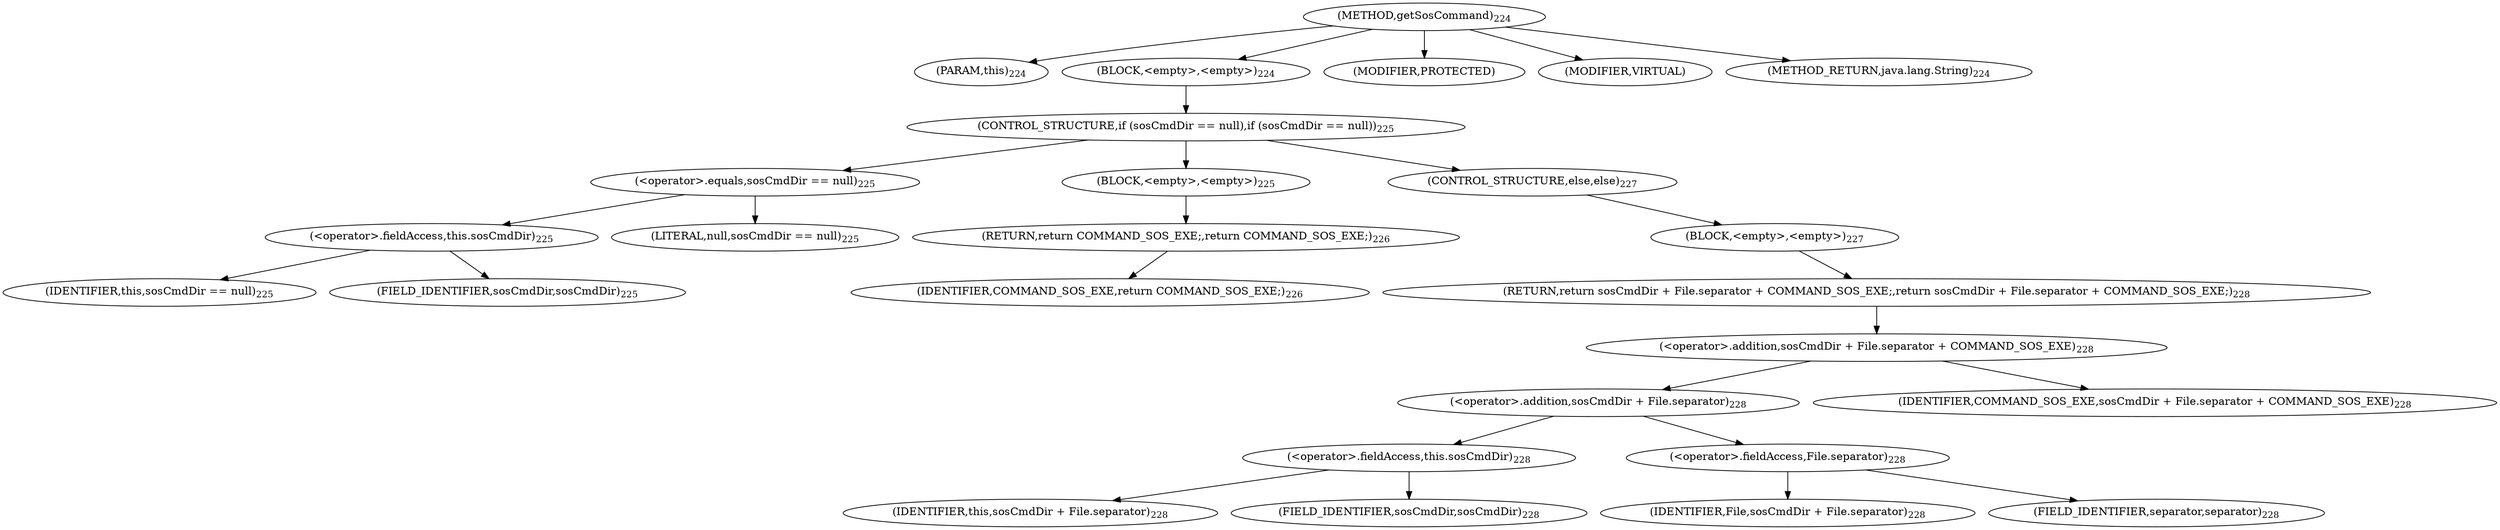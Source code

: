 digraph "getSosCommand" {  
"329" [label = <(METHOD,getSosCommand)<SUB>224</SUB>> ]
"330" [label = <(PARAM,this)<SUB>224</SUB>> ]
"331" [label = <(BLOCK,&lt;empty&gt;,&lt;empty&gt;)<SUB>224</SUB>> ]
"332" [label = <(CONTROL_STRUCTURE,if (sosCmdDir == null),if (sosCmdDir == null))<SUB>225</SUB>> ]
"333" [label = <(&lt;operator&gt;.equals,sosCmdDir == null)<SUB>225</SUB>> ]
"334" [label = <(&lt;operator&gt;.fieldAccess,this.sosCmdDir)<SUB>225</SUB>> ]
"335" [label = <(IDENTIFIER,this,sosCmdDir == null)<SUB>225</SUB>> ]
"336" [label = <(FIELD_IDENTIFIER,sosCmdDir,sosCmdDir)<SUB>225</SUB>> ]
"337" [label = <(LITERAL,null,sosCmdDir == null)<SUB>225</SUB>> ]
"338" [label = <(BLOCK,&lt;empty&gt;,&lt;empty&gt;)<SUB>225</SUB>> ]
"339" [label = <(RETURN,return COMMAND_SOS_EXE;,return COMMAND_SOS_EXE;)<SUB>226</SUB>> ]
"340" [label = <(IDENTIFIER,COMMAND_SOS_EXE,return COMMAND_SOS_EXE;)<SUB>226</SUB>> ]
"341" [label = <(CONTROL_STRUCTURE,else,else)<SUB>227</SUB>> ]
"342" [label = <(BLOCK,&lt;empty&gt;,&lt;empty&gt;)<SUB>227</SUB>> ]
"343" [label = <(RETURN,return sosCmdDir + File.separator + COMMAND_SOS_EXE;,return sosCmdDir + File.separator + COMMAND_SOS_EXE;)<SUB>228</SUB>> ]
"344" [label = <(&lt;operator&gt;.addition,sosCmdDir + File.separator + COMMAND_SOS_EXE)<SUB>228</SUB>> ]
"345" [label = <(&lt;operator&gt;.addition,sosCmdDir + File.separator)<SUB>228</SUB>> ]
"346" [label = <(&lt;operator&gt;.fieldAccess,this.sosCmdDir)<SUB>228</SUB>> ]
"347" [label = <(IDENTIFIER,this,sosCmdDir + File.separator)<SUB>228</SUB>> ]
"348" [label = <(FIELD_IDENTIFIER,sosCmdDir,sosCmdDir)<SUB>228</SUB>> ]
"349" [label = <(&lt;operator&gt;.fieldAccess,File.separator)<SUB>228</SUB>> ]
"350" [label = <(IDENTIFIER,File,sosCmdDir + File.separator)<SUB>228</SUB>> ]
"351" [label = <(FIELD_IDENTIFIER,separator,separator)<SUB>228</SUB>> ]
"352" [label = <(IDENTIFIER,COMMAND_SOS_EXE,sosCmdDir + File.separator + COMMAND_SOS_EXE)<SUB>228</SUB>> ]
"353" [label = <(MODIFIER,PROTECTED)> ]
"354" [label = <(MODIFIER,VIRTUAL)> ]
"355" [label = <(METHOD_RETURN,java.lang.String)<SUB>224</SUB>> ]
  "329" -> "330" 
  "329" -> "331" 
  "329" -> "353" 
  "329" -> "354" 
  "329" -> "355" 
  "331" -> "332" 
  "332" -> "333" 
  "332" -> "338" 
  "332" -> "341" 
  "333" -> "334" 
  "333" -> "337" 
  "334" -> "335" 
  "334" -> "336" 
  "338" -> "339" 
  "339" -> "340" 
  "341" -> "342" 
  "342" -> "343" 
  "343" -> "344" 
  "344" -> "345" 
  "344" -> "352" 
  "345" -> "346" 
  "345" -> "349" 
  "346" -> "347" 
  "346" -> "348" 
  "349" -> "350" 
  "349" -> "351" 
}
